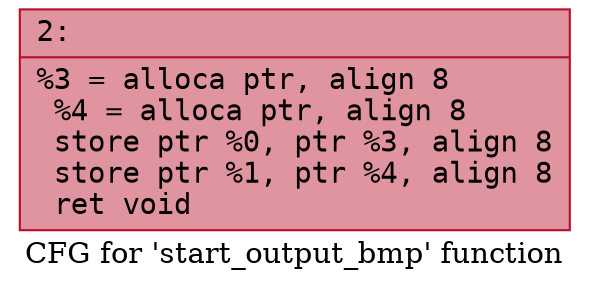 digraph "CFG for 'start_output_bmp' function" {
	label="CFG for 'start_output_bmp' function";

	Node0x600003202530 [shape=record,color="#b70d28ff", style=filled, fillcolor="#b70d2870" fontname="Courier",label="{2:\l|  %3 = alloca ptr, align 8\l  %4 = alloca ptr, align 8\l  store ptr %0, ptr %3, align 8\l  store ptr %1, ptr %4, align 8\l  ret void\l}"];
}
